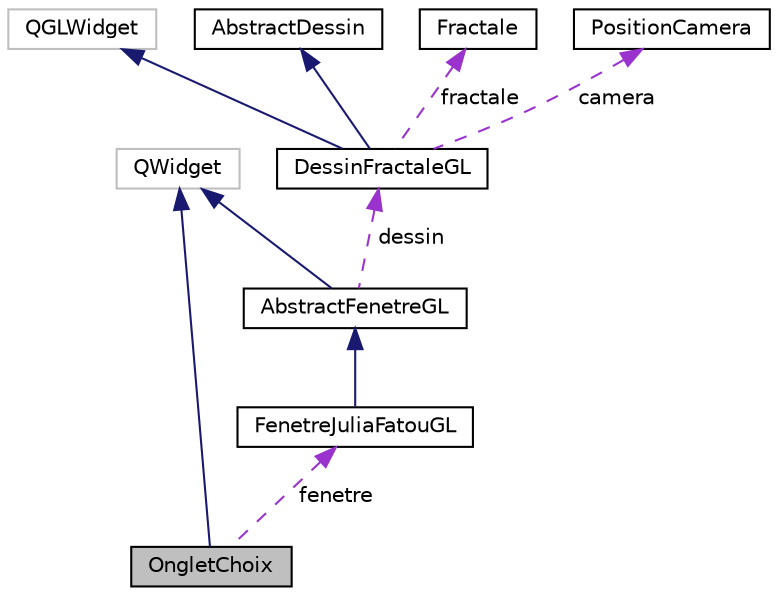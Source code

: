 digraph "OngletChoix"
{
  edge [fontname="Helvetica",fontsize="10",labelfontname="Helvetica",labelfontsize="10"];
  node [fontname="Helvetica",fontsize="10",shape=record];
  Node2 [label="OngletChoix",height=0.2,width=0.4,color="black", fillcolor="grey75", style="filled", fontcolor="black"];
  Node3 -> Node2 [dir="back",color="midnightblue",fontsize="10",style="solid"];
  Node3 [label="QWidget",height=0.2,width=0.4,color="grey75", fillcolor="white", style="filled"];
  Node4 -> Node2 [dir="back",color="darkorchid3",fontsize="10",style="dashed",label=" fenetre" ];
  Node4 [label="FenetreJuliaFatouGL",height=0.2,width=0.4,color="black", fillcolor="white", style="filled",URL="$classFenetreJuliaFatouGL.html"];
  Node5 -> Node4 [dir="back",color="midnightblue",fontsize="10",style="solid"];
  Node5 [label="AbstractFenetreGL",height=0.2,width=0.4,color="black", fillcolor="white", style="filled",URL="$classAbstractFenetreGL.html"];
  Node3 -> Node5 [dir="back",color="midnightblue",fontsize="10",style="solid"];
  Node6 -> Node5 [dir="back",color="darkorchid3",fontsize="10",style="dashed",label=" dessin" ];
  Node6 [label="DessinFractaleGL",height=0.2,width=0.4,color="black", fillcolor="white", style="filled",URL="$classDessinFractaleGL.html"];
  Node7 -> Node6 [dir="back",color="midnightblue",fontsize="10",style="solid"];
  Node7 [label="QGLWidget",height=0.2,width=0.4,color="grey75", fillcolor="white", style="filled"];
  Node8 -> Node6 [dir="back",color="midnightblue",fontsize="10",style="solid"];
  Node8 [label="AbstractDessin",height=0.2,width=0.4,color="black", fillcolor="white", style="filled",URL="$classAbstractDessin.html"];
  Node9 -> Node6 [dir="back",color="darkorchid3",fontsize="10",style="dashed",label=" fractale" ];
  Node9 [label="Fractale",height=0.2,width=0.4,color="black", fillcolor="white", style="filled",URL="$classFractale.html"];
  Node10 -> Node6 [dir="back",color="darkorchid3",fontsize="10",style="dashed",label=" camera" ];
  Node10 [label="PositionCamera",height=0.2,width=0.4,color="black", fillcolor="white", style="filled",URL="$structPositionCamera.html"];
}
